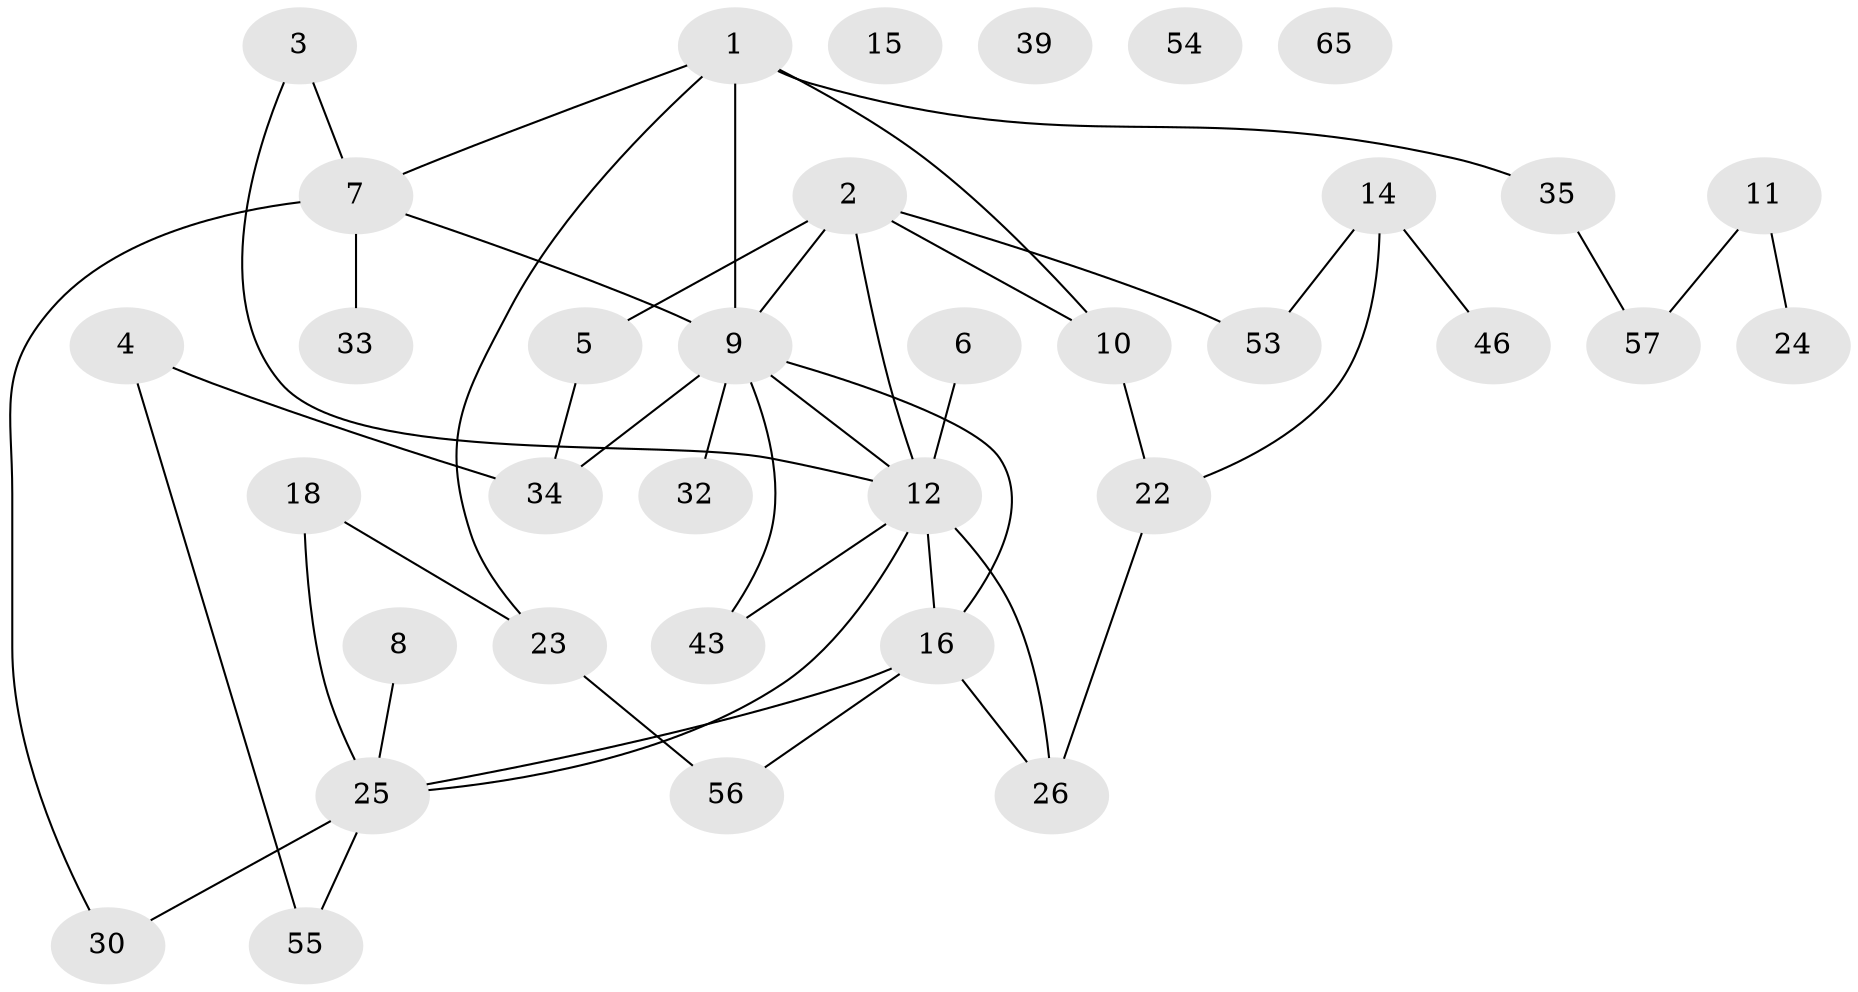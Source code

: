 // original degree distribution, {4: 0.14285714285714285, 3: 0.14285714285714285, 2: 0.37142857142857144, 1: 0.22857142857142856, 6: 0.014285714285714285, 7: 0.02857142857142857, 0: 0.04285714285714286, 5: 0.02857142857142857}
// Generated by graph-tools (version 1.1) at 2025/12/03/09/25 04:12:57]
// undirected, 35 vertices, 45 edges
graph export_dot {
graph [start="1"]
  node [color=gray90,style=filled];
  1 [super="+40+51"];
  2 [super="+38+58"];
  3 [super="+29"];
  4;
  5;
  6;
  7 [super="+48"];
  8 [super="+36"];
  9 [super="+21"];
  10 [super="+17+70+19"];
  11 [super="+13"];
  12 [super="+61+20+44"];
  14 [super="+41"];
  15 [super="+52"];
  16 [super="+42+28"];
  18;
  22;
  23 [super="+67"];
  24 [super="+31"];
  25 [super="+64+59"];
  26 [super="+27"];
  30;
  32;
  33;
  34 [super="+62"];
  35 [super="+49"];
  39;
  43;
  46;
  53;
  54;
  55 [super="+68"];
  56;
  57;
  65;
  1 -- 23;
  1 -- 9 [weight=2];
  1 -- 7 [weight=2];
  1 -- 10;
  1 -- 35;
  2 -- 12;
  2 -- 5;
  2 -- 53;
  2 -- 9 [weight=2];
  2 -- 10;
  3 -- 7;
  3 -- 12;
  4 -- 55;
  4 -- 34;
  5 -- 34;
  6 -- 12;
  7 -- 33;
  7 -- 9;
  7 -- 30;
  8 -- 25;
  9 -- 32;
  9 -- 43;
  9 -- 34;
  9 -- 12;
  9 -- 16;
  10 -- 22;
  11 -- 24;
  11 -- 57;
  12 -- 43;
  12 -- 25;
  12 -- 26;
  12 -- 16;
  14 -- 46;
  14 -- 53;
  14 -- 22;
  16 -- 25;
  16 -- 56;
  16 -- 26;
  18 -- 25;
  18 -- 23;
  22 -- 26;
  23 -- 56;
  25 -- 55;
  25 -- 30;
  35 -- 57;
}
